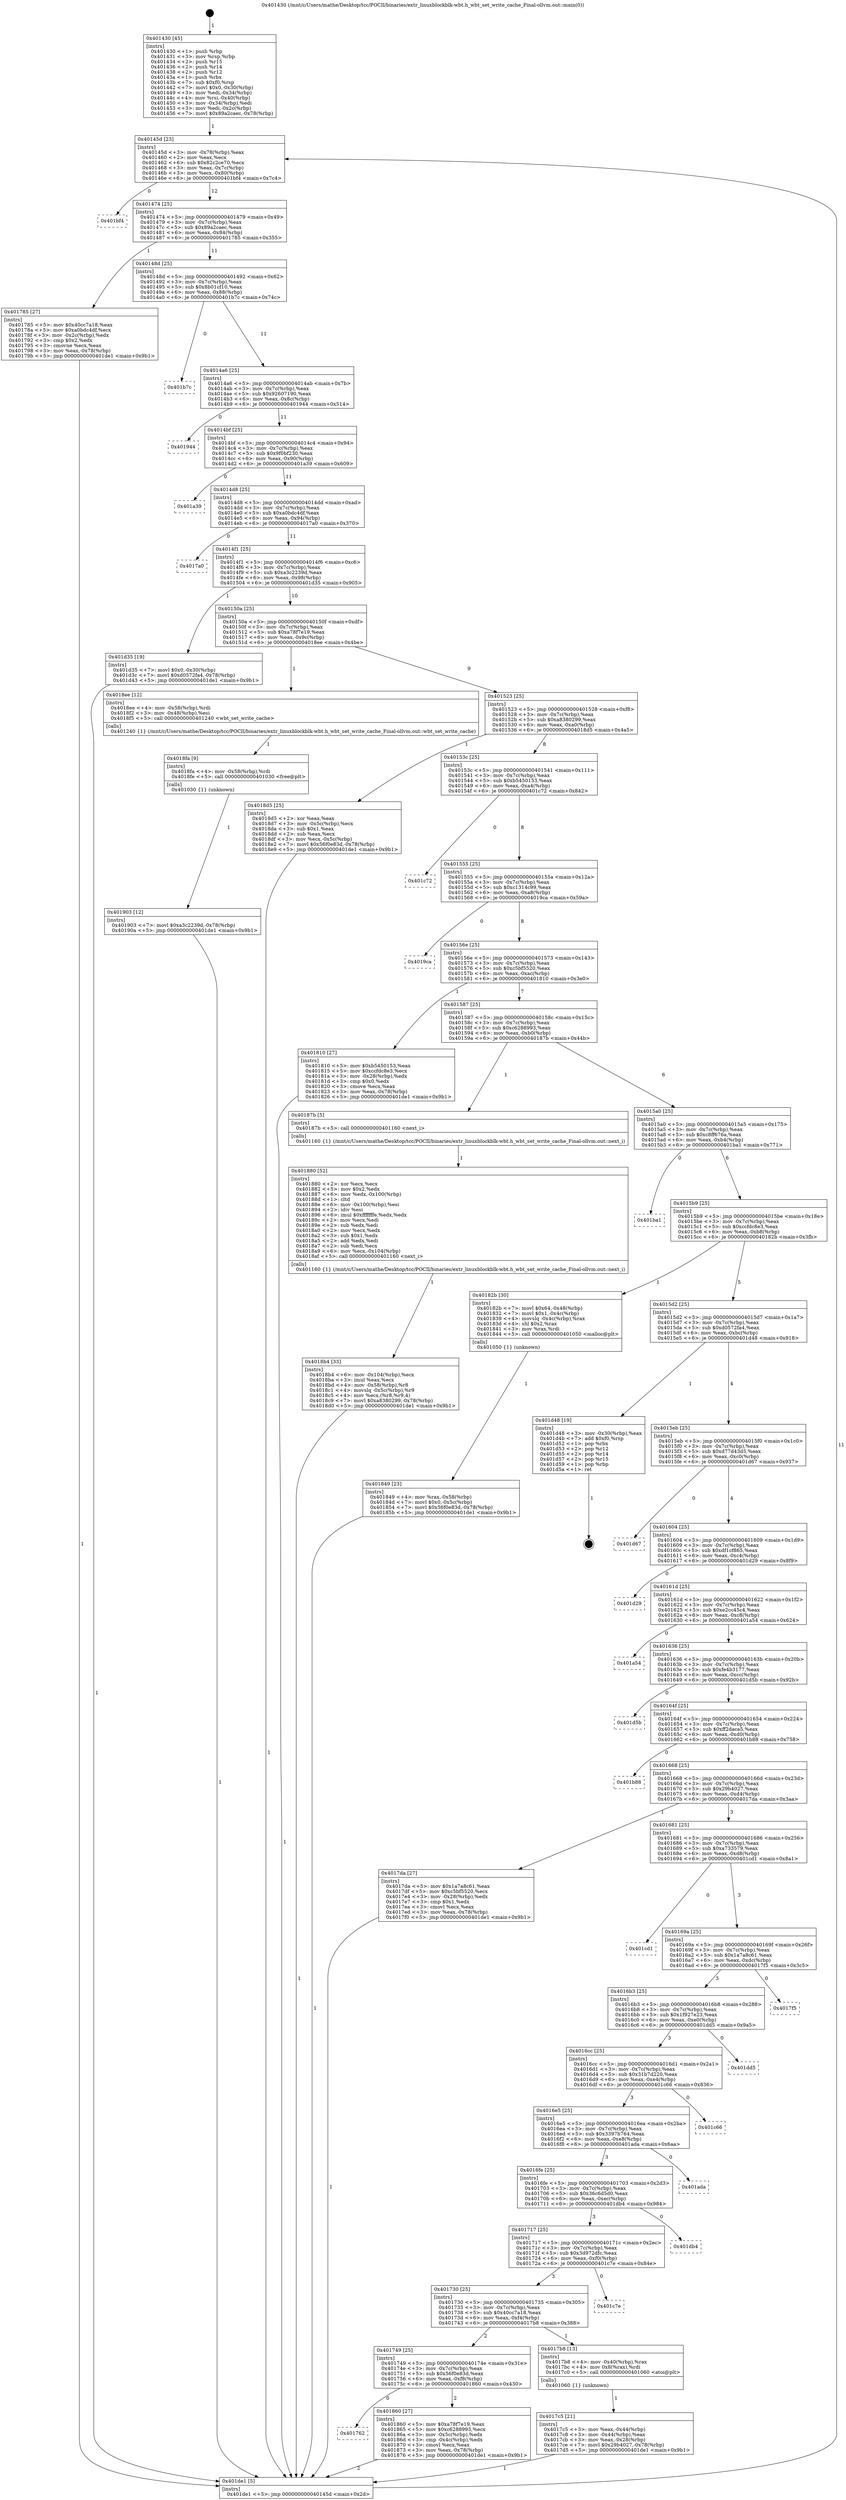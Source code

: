 digraph "0x401430" {
  label = "0x401430 (/mnt/c/Users/mathe/Desktop/tcc/POCII/binaries/extr_linuxblockblk-wbt.h_wbt_set_write_cache_Final-ollvm.out::main(0))"
  labelloc = "t"
  node[shape=record]

  Entry [label="",width=0.3,height=0.3,shape=circle,fillcolor=black,style=filled]
  "0x40145d" [label="{
     0x40145d [23]\l
     | [instrs]\l
     &nbsp;&nbsp;0x40145d \<+3\>: mov -0x78(%rbp),%eax\l
     &nbsp;&nbsp;0x401460 \<+2\>: mov %eax,%ecx\l
     &nbsp;&nbsp;0x401462 \<+6\>: sub $0x82c2ce70,%ecx\l
     &nbsp;&nbsp;0x401468 \<+3\>: mov %eax,-0x7c(%rbp)\l
     &nbsp;&nbsp;0x40146b \<+3\>: mov %ecx,-0x80(%rbp)\l
     &nbsp;&nbsp;0x40146e \<+6\>: je 0000000000401bf4 \<main+0x7c4\>\l
  }"]
  "0x401bf4" [label="{
     0x401bf4\l
  }", style=dashed]
  "0x401474" [label="{
     0x401474 [25]\l
     | [instrs]\l
     &nbsp;&nbsp;0x401474 \<+5\>: jmp 0000000000401479 \<main+0x49\>\l
     &nbsp;&nbsp;0x401479 \<+3\>: mov -0x7c(%rbp),%eax\l
     &nbsp;&nbsp;0x40147c \<+5\>: sub $0x89a2caec,%eax\l
     &nbsp;&nbsp;0x401481 \<+6\>: mov %eax,-0x84(%rbp)\l
     &nbsp;&nbsp;0x401487 \<+6\>: je 0000000000401785 \<main+0x355\>\l
  }"]
  Exit [label="",width=0.3,height=0.3,shape=circle,fillcolor=black,style=filled,peripheries=2]
  "0x401785" [label="{
     0x401785 [27]\l
     | [instrs]\l
     &nbsp;&nbsp;0x401785 \<+5\>: mov $0x40cc7a18,%eax\l
     &nbsp;&nbsp;0x40178a \<+5\>: mov $0xa0bdc4df,%ecx\l
     &nbsp;&nbsp;0x40178f \<+3\>: mov -0x2c(%rbp),%edx\l
     &nbsp;&nbsp;0x401792 \<+3\>: cmp $0x2,%edx\l
     &nbsp;&nbsp;0x401795 \<+3\>: cmovne %ecx,%eax\l
     &nbsp;&nbsp;0x401798 \<+3\>: mov %eax,-0x78(%rbp)\l
     &nbsp;&nbsp;0x40179b \<+5\>: jmp 0000000000401de1 \<main+0x9b1\>\l
  }"]
  "0x40148d" [label="{
     0x40148d [25]\l
     | [instrs]\l
     &nbsp;&nbsp;0x40148d \<+5\>: jmp 0000000000401492 \<main+0x62\>\l
     &nbsp;&nbsp;0x401492 \<+3\>: mov -0x7c(%rbp),%eax\l
     &nbsp;&nbsp;0x401495 \<+5\>: sub $0x8b01cf10,%eax\l
     &nbsp;&nbsp;0x40149a \<+6\>: mov %eax,-0x88(%rbp)\l
     &nbsp;&nbsp;0x4014a0 \<+6\>: je 0000000000401b7c \<main+0x74c\>\l
  }"]
  "0x401de1" [label="{
     0x401de1 [5]\l
     | [instrs]\l
     &nbsp;&nbsp;0x401de1 \<+5\>: jmp 000000000040145d \<main+0x2d\>\l
  }"]
  "0x401430" [label="{
     0x401430 [45]\l
     | [instrs]\l
     &nbsp;&nbsp;0x401430 \<+1\>: push %rbp\l
     &nbsp;&nbsp;0x401431 \<+3\>: mov %rsp,%rbp\l
     &nbsp;&nbsp;0x401434 \<+2\>: push %r15\l
     &nbsp;&nbsp;0x401436 \<+2\>: push %r14\l
     &nbsp;&nbsp;0x401438 \<+2\>: push %r12\l
     &nbsp;&nbsp;0x40143a \<+1\>: push %rbx\l
     &nbsp;&nbsp;0x40143b \<+7\>: sub $0xf0,%rsp\l
     &nbsp;&nbsp;0x401442 \<+7\>: movl $0x0,-0x30(%rbp)\l
     &nbsp;&nbsp;0x401449 \<+3\>: mov %edi,-0x34(%rbp)\l
     &nbsp;&nbsp;0x40144c \<+4\>: mov %rsi,-0x40(%rbp)\l
     &nbsp;&nbsp;0x401450 \<+3\>: mov -0x34(%rbp),%edi\l
     &nbsp;&nbsp;0x401453 \<+3\>: mov %edi,-0x2c(%rbp)\l
     &nbsp;&nbsp;0x401456 \<+7\>: movl $0x89a2caec,-0x78(%rbp)\l
  }"]
  "0x401903" [label="{
     0x401903 [12]\l
     | [instrs]\l
     &nbsp;&nbsp;0x401903 \<+7\>: movl $0xa3c2239d,-0x78(%rbp)\l
     &nbsp;&nbsp;0x40190a \<+5\>: jmp 0000000000401de1 \<main+0x9b1\>\l
  }"]
  "0x401b7c" [label="{
     0x401b7c\l
  }", style=dashed]
  "0x4014a6" [label="{
     0x4014a6 [25]\l
     | [instrs]\l
     &nbsp;&nbsp;0x4014a6 \<+5\>: jmp 00000000004014ab \<main+0x7b\>\l
     &nbsp;&nbsp;0x4014ab \<+3\>: mov -0x7c(%rbp),%eax\l
     &nbsp;&nbsp;0x4014ae \<+5\>: sub $0x92607190,%eax\l
     &nbsp;&nbsp;0x4014b3 \<+6\>: mov %eax,-0x8c(%rbp)\l
     &nbsp;&nbsp;0x4014b9 \<+6\>: je 0000000000401944 \<main+0x514\>\l
  }"]
  "0x4018fa" [label="{
     0x4018fa [9]\l
     | [instrs]\l
     &nbsp;&nbsp;0x4018fa \<+4\>: mov -0x58(%rbp),%rdi\l
     &nbsp;&nbsp;0x4018fe \<+5\>: call 0000000000401030 \<free@plt\>\l
     | [calls]\l
     &nbsp;&nbsp;0x401030 \{1\} (unknown)\l
  }"]
  "0x401944" [label="{
     0x401944\l
  }", style=dashed]
  "0x4014bf" [label="{
     0x4014bf [25]\l
     | [instrs]\l
     &nbsp;&nbsp;0x4014bf \<+5\>: jmp 00000000004014c4 \<main+0x94\>\l
     &nbsp;&nbsp;0x4014c4 \<+3\>: mov -0x7c(%rbp),%eax\l
     &nbsp;&nbsp;0x4014c7 \<+5\>: sub $0x9f0bf230,%eax\l
     &nbsp;&nbsp;0x4014cc \<+6\>: mov %eax,-0x90(%rbp)\l
     &nbsp;&nbsp;0x4014d2 \<+6\>: je 0000000000401a39 \<main+0x609\>\l
  }"]
  "0x4018b4" [label="{
     0x4018b4 [33]\l
     | [instrs]\l
     &nbsp;&nbsp;0x4018b4 \<+6\>: mov -0x104(%rbp),%ecx\l
     &nbsp;&nbsp;0x4018ba \<+3\>: imul %eax,%ecx\l
     &nbsp;&nbsp;0x4018bd \<+4\>: mov -0x58(%rbp),%r8\l
     &nbsp;&nbsp;0x4018c1 \<+4\>: movslq -0x5c(%rbp),%r9\l
     &nbsp;&nbsp;0x4018c5 \<+4\>: mov %ecx,(%r8,%r9,4)\l
     &nbsp;&nbsp;0x4018c9 \<+7\>: movl $0xa8380299,-0x78(%rbp)\l
     &nbsp;&nbsp;0x4018d0 \<+5\>: jmp 0000000000401de1 \<main+0x9b1\>\l
  }"]
  "0x401a39" [label="{
     0x401a39\l
  }", style=dashed]
  "0x4014d8" [label="{
     0x4014d8 [25]\l
     | [instrs]\l
     &nbsp;&nbsp;0x4014d8 \<+5\>: jmp 00000000004014dd \<main+0xad\>\l
     &nbsp;&nbsp;0x4014dd \<+3\>: mov -0x7c(%rbp),%eax\l
     &nbsp;&nbsp;0x4014e0 \<+5\>: sub $0xa0bdc4df,%eax\l
     &nbsp;&nbsp;0x4014e5 \<+6\>: mov %eax,-0x94(%rbp)\l
     &nbsp;&nbsp;0x4014eb \<+6\>: je 00000000004017a0 \<main+0x370\>\l
  }"]
  "0x401880" [label="{
     0x401880 [52]\l
     | [instrs]\l
     &nbsp;&nbsp;0x401880 \<+2\>: xor %ecx,%ecx\l
     &nbsp;&nbsp;0x401882 \<+5\>: mov $0x2,%edx\l
     &nbsp;&nbsp;0x401887 \<+6\>: mov %edx,-0x100(%rbp)\l
     &nbsp;&nbsp;0x40188d \<+1\>: cltd\l
     &nbsp;&nbsp;0x40188e \<+6\>: mov -0x100(%rbp),%esi\l
     &nbsp;&nbsp;0x401894 \<+2\>: idiv %esi\l
     &nbsp;&nbsp;0x401896 \<+6\>: imul $0xfffffffe,%edx,%edx\l
     &nbsp;&nbsp;0x40189c \<+2\>: mov %ecx,%edi\l
     &nbsp;&nbsp;0x40189e \<+2\>: sub %edx,%edi\l
     &nbsp;&nbsp;0x4018a0 \<+2\>: mov %ecx,%edx\l
     &nbsp;&nbsp;0x4018a2 \<+3\>: sub $0x1,%edx\l
     &nbsp;&nbsp;0x4018a5 \<+2\>: add %edx,%edi\l
     &nbsp;&nbsp;0x4018a7 \<+2\>: sub %edi,%ecx\l
     &nbsp;&nbsp;0x4018a9 \<+6\>: mov %ecx,-0x104(%rbp)\l
     &nbsp;&nbsp;0x4018af \<+5\>: call 0000000000401160 \<next_i\>\l
     | [calls]\l
     &nbsp;&nbsp;0x401160 \{1\} (/mnt/c/Users/mathe/Desktop/tcc/POCII/binaries/extr_linuxblockblk-wbt.h_wbt_set_write_cache_Final-ollvm.out::next_i)\l
  }"]
  "0x4017a0" [label="{
     0x4017a0\l
  }", style=dashed]
  "0x4014f1" [label="{
     0x4014f1 [25]\l
     | [instrs]\l
     &nbsp;&nbsp;0x4014f1 \<+5\>: jmp 00000000004014f6 \<main+0xc6\>\l
     &nbsp;&nbsp;0x4014f6 \<+3\>: mov -0x7c(%rbp),%eax\l
     &nbsp;&nbsp;0x4014f9 \<+5\>: sub $0xa3c2239d,%eax\l
     &nbsp;&nbsp;0x4014fe \<+6\>: mov %eax,-0x98(%rbp)\l
     &nbsp;&nbsp;0x401504 \<+6\>: je 0000000000401d35 \<main+0x905\>\l
  }"]
  "0x401762" [label="{
     0x401762\l
  }", style=dashed]
  "0x401d35" [label="{
     0x401d35 [19]\l
     | [instrs]\l
     &nbsp;&nbsp;0x401d35 \<+7\>: movl $0x0,-0x30(%rbp)\l
     &nbsp;&nbsp;0x401d3c \<+7\>: movl $0xd0572fa4,-0x78(%rbp)\l
     &nbsp;&nbsp;0x401d43 \<+5\>: jmp 0000000000401de1 \<main+0x9b1\>\l
  }"]
  "0x40150a" [label="{
     0x40150a [25]\l
     | [instrs]\l
     &nbsp;&nbsp;0x40150a \<+5\>: jmp 000000000040150f \<main+0xdf\>\l
     &nbsp;&nbsp;0x40150f \<+3\>: mov -0x7c(%rbp),%eax\l
     &nbsp;&nbsp;0x401512 \<+5\>: sub $0xa78f7e19,%eax\l
     &nbsp;&nbsp;0x401517 \<+6\>: mov %eax,-0x9c(%rbp)\l
     &nbsp;&nbsp;0x40151d \<+6\>: je 00000000004018ee \<main+0x4be\>\l
  }"]
  "0x401860" [label="{
     0x401860 [27]\l
     | [instrs]\l
     &nbsp;&nbsp;0x401860 \<+5\>: mov $0xa78f7e19,%eax\l
     &nbsp;&nbsp;0x401865 \<+5\>: mov $0xc6288993,%ecx\l
     &nbsp;&nbsp;0x40186a \<+3\>: mov -0x5c(%rbp),%edx\l
     &nbsp;&nbsp;0x40186d \<+3\>: cmp -0x4c(%rbp),%edx\l
     &nbsp;&nbsp;0x401870 \<+3\>: cmovl %ecx,%eax\l
     &nbsp;&nbsp;0x401873 \<+3\>: mov %eax,-0x78(%rbp)\l
     &nbsp;&nbsp;0x401876 \<+5\>: jmp 0000000000401de1 \<main+0x9b1\>\l
  }"]
  "0x4018ee" [label="{
     0x4018ee [12]\l
     | [instrs]\l
     &nbsp;&nbsp;0x4018ee \<+4\>: mov -0x58(%rbp),%rdi\l
     &nbsp;&nbsp;0x4018f2 \<+3\>: mov -0x48(%rbp),%esi\l
     &nbsp;&nbsp;0x4018f5 \<+5\>: call 0000000000401240 \<wbt_set_write_cache\>\l
     | [calls]\l
     &nbsp;&nbsp;0x401240 \{1\} (/mnt/c/Users/mathe/Desktop/tcc/POCII/binaries/extr_linuxblockblk-wbt.h_wbt_set_write_cache_Final-ollvm.out::wbt_set_write_cache)\l
  }"]
  "0x401523" [label="{
     0x401523 [25]\l
     | [instrs]\l
     &nbsp;&nbsp;0x401523 \<+5\>: jmp 0000000000401528 \<main+0xf8\>\l
     &nbsp;&nbsp;0x401528 \<+3\>: mov -0x7c(%rbp),%eax\l
     &nbsp;&nbsp;0x40152b \<+5\>: sub $0xa8380299,%eax\l
     &nbsp;&nbsp;0x401530 \<+6\>: mov %eax,-0xa0(%rbp)\l
     &nbsp;&nbsp;0x401536 \<+6\>: je 00000000004018d5 \<main+0x4a5\>\l
  }"]
  "0x401849" [label="{
     0x401849 [23]\l
     | [instrs]\l
     &nbsp;&nbsp;0x401849 \<+4\>: mov %rax,-0x58(%rbp)\l
     &nbsp;&nbsp;0x40184d \<+7\>: movl $0x0,-0x5c(%rbp)\l
     &nbsp;&nbsp;0x401854 \<+7\>: movl $0x56f0e83d,-0x78(%rbp)\l
     &nbsp;&nbsp;0x40185b \<+5\>: jmp 0000000000401de1 \<main+0x9b1\>\l
  }"]
  "0x4018d5" [label="{
     0x4018d5 [25]\l
     | [instrs]\l
     &nbsp;&nbsp;0x4018d5 \<+2\>: xor %eax,%eax\l
     &nbsp;&nbsp;0x4018d7 \<+3\>: mov -0x5c(%rbp),%ecx\l
     &nbsp;&nbsp;0x4018da \<+3\>: sub $0x1,%eax\l
     &nbsp;&nbsp;0x4018dd \<+2\>: sub %eax,%ecx\l
     &nbsp;&nbsp;0x4018df \<+3\>: mov %ecx,-0x5c(%rbp)\l
     &nbsp;&nbsp;0x4018e2 \<+7\>: movl $0x56f0e83d,-0x78(%rbp)\l
     &nbsp;&nbsp;0x4018e9 \<+5\>: jmp 0000000000401de1 \<main+0x9b1\>\l
  }"]
  "0x40153c" [label="{
     0x40153c [25]\l
     | [instrs]\l
     &nbsp;&nbsp;0x40153c \<+5\>: jmp 0000000000401541 \<main+0x111\>\l
     &nbsp;&nbsp;0x401541 \<+3\>: mov -0x7c(%rbp),%eax\l
     &nbsp;&nbsp;0x401544 \<+5\>: sub $0xb5450153,%eax\l
     &nbsp;&nbsp;0x401549 \<+6\>: mov %eax,-0xa4(%rbp)\l
     &nbsp;&nbsp;0x40154f \<+6\>: je 0000000000401c72 \<main+0x842\>\l
  }"]
  "0x4017c5" [label="{
     0x4017c5 [21]\l
     | [instrs]\l
     &nbsp;&nbsp;0x4017c5 \<+3\>: mov %eax,-0x44(%rbp)\l
     &nbsp;&nbsp;0x4017c8 \<+3\>: mov -0x44(%rbp),%eax\l
     &nbsp;&nbsp;0x4017cb \<+3\>: mov %eax,-0x28(%rbp)\l
     &nbsp;&nbsp;0x4017ce \<+7\>: movl $0x29b4027,-0x78(%rbp)\l
     &nbsp;&nbsp;0x4017d5 \<+5\>: jmp 0000000000401de1 \<main+0x9b1\>\l
  }"]
  "0x401c72" [label="{
     0x401c72\l
  }", style=dashed]
  "0x401555" [label="{
     0x401555 [25]\l
     | [instrs]\l
     &nbsp;&nbsp;0x401555 \<+5\>: jmp 000000000040155a \<main+0x12a\>\l
     &nbsp;&nbsp;0x40155a \<+3\>: mov -0x7c(%rbp),%eax\l
     &nbsp;&nbsp;0x40155d \<+5\>: sub $0xc1314c99,%eax\l
     &nbsp;&nbsp;0x401562 \<+6\>: mov %eax,-0xa8(%rbp)\l
     &nbsp;&nbsp;0x401568 \<+6\>: je 00000000004019ca \<main+0x59a\>\l
  }"]
  "0x401749" [label="{
     0x401749 [25]\l
     | [instrs]\l
     &nbsp;&nbsp;0x401749 \<+5\>: jmp 000000000040174e \<main+0x31e\>\l
     &nbsp;&nbsp;0x40174e \<+3\>: mov -0x7c(%rbp),%eax\l
     &nbsp;&nbsp;0x401751 \<+5\>: sub $0x56f0e83d,%eax\l
     &nbsp;&nbsp;0x401756 \<+6\>: mov %eax,-0xf8(%rbp)\l
     &nbsp;&nbsp;0x40175c \<+6\>: je 0000000000401860 \<main+0x430\>\l
  }"]
  "0x4019ca" [label="{
     0x4019ca\l
  }", style=dashed]
  "0x40156e" [label="{
     0x40156e [25]\l
     | [instrs]\l
     &nbsp;&nbsp;0x40156e \<+5\>: jmp 0000000000401573 \<main+0x143\>\l
     &nbsp;&nbsp;0x401573 \<+3\>: mov -0x7c(%rbp),%eax\l
     &nbsp;&nbsp;0x401576 \<+5\>: sub $0xc5bf5520,%eax\l
     &nbsp;&nbsp;0x40157b \<+6\>: mov %eax,-0xac(%rbp)\l
     &nbsp;&nbsp;0x401581 \<+6\>: je 0000000000401810 \<main+0x3e0\>\l
  }"]
  "0x4017b8" [label="{
     0x4017b8 [13]\l
     | [instrs]\l
     &nbsp;&nbsp;0x4017b8 \<+4\>: mov -0x40(%rbp),%rax\l
     &nbsp;&nbsp;0x4017bc \<+4\>: mov 0x8(%rax),%rdi\l
     &nbsp;&nbsp;0x4017c0 \<+5\>: call 0000000000401060 \<atoi@plt\>\l
     | [calls]\l
     &nbsp;&nbsp;0x401060 \{1\} (unknown)\l
  }"]
  "0x401810" [label="{
     0x401810 [27]\l
     | [instrs]\l
     &nbsp;&nbsp;0x401810 \<+5\>: mov $0xb5450153,%eax\l
     &nbsp;&nbsp;0x401815 \<+5\>: mov $0xccfdc8e3,%ecx\l
     &nbsp;&nbsp;0x40181a \<+3\>: mov -0x28(%rbp),%edx\l
     &nbsp;&nbsp;0x40181d \<+3\>: cmp $0x0,%edx\l
     &nbsp;&nbsp;0x401820 \<+3\>: cmove %ecx,%eax\l
     &nbsp;&nbsp;0x401823 \<+3\>: mov %eax,-0x78(%rbp)\l
     &nbsp;&nbsp;0x401826 \<+5\>: jmp 0000000000401de1 \<main+0x9b1\>\l
  }"]
  "0x401587" [label="{
     0x401587 [25]\l
     | [instrs]\l
     &nbsp;&nbsp;0x401587 \<+5\>: jmp 000000000040158c \<main+0x15c\>\l
     &nbsp;&nbsp;0x40158c \<+3\>: mov -0x7c(%rbp),%eax\l
     &nbsp;&nbsp;0x40158f \<+5\>: sub $0xc6288993,%eax\l
     &nbsp;&nbsp;0x401594 \<+6\>: mov %eax,-0xb0(%rbp)\l
     &nbsp;&nbsp;0x40159a \<+6\>: je 000000000040187b \<main+0x44b\>\l
  }"]
  "0x401730" [label="{
     0x401730 [25]\l
     | [instrs]\l
     &nbsp;&nbsp;0x401730 \<+5\>: jmp 0000000000401735 \<main+0x305\>\l
     &nbsp;&nbsp;0x401735 \<+3\>: mov -0x7c(%rbp),%eax\l
     &nbsp;&nbsp;0x401738 \<+5\>: sub $0x40cc7a18,%eax\l
     &nbsp;&nbsp;0x40173d \<+6\>: mov %eax,-0xf4(%rbp)\l
     &nbsp;&nbsp;0x401743 \<+6\>: je 00000000004017b8 \<main+0x388\>\l
  }"]
  "0x40187b" [label="{
     0x40187b [5]\l
     | [instrs]\l
     &nbsp;&nbsp;0x40187b \<+5\>: call 0000000000401160 \<next_i\>\l
     | [calls]\l
     &nbsp;&nbsp;0x401160 \{1\} (/mnt/c/Users/mathe/Desktop/tcc/POCII/binaries/extr_linuxblockblk-wbt.h_wbt_set_write_cache_Final-ollvm.out::next_i)\l
  }"]
  "0x4015a0" [label="{
     0x4015a0 [25]\l
     | [instrs]\l
     &nbsp;&nbsp;0x4015a0 \<+5\>: jmp 00000000004015a5 \<main+0x175\>\l
     &nbsp;&nbsp;0x4015a5 \<+3\>: mov -0x7c(%rbp),%eax\l
     &nbsp;&nbsp;0x4015a8 \<+5\>: sub $0xc8ff676a,%eax\l
     &nbsp;&nbsp;0x4015ad \<+6\>: mov %eax,-0xb4(%rbp)\l
     &nbsp;&nbsp;0x4015b3 \<+6\>: je 0000000000401ba1 \<main+0x771\>\l
  }"]
  "0x401c7e" [label="{
     0x401c7e\l
  }", style=dashed]
  "0x401ba1" [label="{
     0x401ba1\l
  }", style=dashed]
  "0x4015b9" [label="{
     0x4015b9 [25]\l
     | [instrs]\l
     &nbsp;&nbsp;0x4015b9 \<+5\>: jmp 00000000004015be \<main+0x18e\>\l
     &nbsp;&nbsp;0x4015be \<+3\>: mov -0x7c(%rbp),%eax\l
     &nbsp;&nbsp;0x4015c1 \<+5\>: sub $0xccfdc8e3,%eax\l
     &nbsp;&nbsp;0x4015c6 \<+6\>: mov %eax,-0xb8(%rbp)\l
     &nbsp;&nbsp;0x4015cc \<+6\>: je 000000000040182b \<main+0x3fb\>\l
  }"]
  "0x401717" [label="{
     0x401717 [25]\l
     | [instrs]\l
     &nbsp;&nbsp;0x401717 \<+5\>: jmp 000000000040171c \<main+0x2ec\>\l
     &nbsp;&nbsp;0x40171c \<+3\>: mov -0x7c(%rbp),%eax\l
     &nbsp;&nbsp;0x40171f \<+5\>: sub $0x3d972dfc,%eax\l
     &nbsp;&nbsp;0x401724 \<+6\>: mov %eax,-0xf0(%rbp)\l
     &nbsp;&nbsp;0x40172a \<+6\>: je 0000000000401c7e \<main+0x84e\>\l
  }"]
  "0x40182b" [label="{
     0x40182b [30]\l
     | [instrs]\l
     &nbsp;&nbsp;0x40182b \<+7\>: movl $0x64,-0x48(%rbp)\l
     &nbsp;&nbsp;0x401832 \<+7\>: movl $0x1,-0x4c(%rbp)\l
     &nbsp;&nbsp;0x401839 \<+4\>: movslq -0x4c(%rbp),%rax\l
     &nbsp;&nbsp;0x40183d \<+4\>: shl $0x2,%rax\l
     &nbsp;&nbsp;0x401841 \<+3\>: mov %rax,%rdi\l
     &nbsp;&nbsp;0x401844 \<+5\>: call 0000000000401050 \<malloc@plt\>\l
     | [calls]\l
     &nbsp;&nbsp;0x401050 \{1\} (unknown)\l
  }"]
  "0x4015d2" [label="{
     0x4015d2 [25]\l
     | [instrs]\l
     &nbsp;&nbsp;0x4015d2 \<+5\>: jmp 00000000004015d7 \<main+0x1a7\>\l
     &nbsp;&nbsp;0x4015d7 \<+3\>: mov -0x7c(%rbp),%eax\l
     &nbsp;&nbsp;0x4015da \<+5\>: sub $0xd0572fa4,%eax\l
     &nbsp;&nbsp;0x4015df \<+6\>: mov %eax,-0xbc(%rbp)\l
     &nbsp;&nbsp;0x4015e5 \<+6\>: je 0000000000401d48 \<main+0x918\>\l
  }"]
  "0x401db4" [label="{
     0x401db4\l
  }", style=dashed]
  "0x401d48" [label="{
     0x401d48 [19]\l
     | [instrs]\l
     &nbsp;&nbsp;0x401d48 \<+3\>: mov -0x30(%rbp),%eax\l
     &nbsp;&nbsp;0x401d4b \<+7\>: add $0xf0,%rsp\l
     &nbsp;&nbsp;0x401d52 \<+1\>: pop %rbx\l
     &nbsp;&nbsp;0x401d53 \<+2\>: pop %r12\l
     &nbsp;&nbsp;0x401d55 \<+2\>: pop %r14\l
     &nbsp;&nbsp;0x401d57 \<+2\>: pop %r15\l
     &nbsp;&nbsp;0x401d59 \<+1\>: pop %rbp\l
     &nbsp;&nbsp;0x401d5a \<+1\>: ret\l
  }"]
  "0x4015eb" [label="{
     0x4015eb [25]\l
     | [instrs]\l
     &nbsp;&nbsp;0x4015eb \<+5\>: jmp 00000000004015f0 \<main+0x1c0\>\l
     &nbsp;&nbsp;0x4015f0 \<+3\>: mov -0x7c(%rbp),%eax\l
     &nbsp;&nbsp;0x4015f3 \<+5\>: sub $0xd77d43d5,%eax\l
     &nbsp;&nbsp;0x4015f8 \<+6\>: mov %eax,-0xc0(%rbp)\l
     &nbsp;&nbsp;0x4015fe \<+6\>: je 0000000000401d67 \<main+0x937\>\l
  }"]
  "0x4016fe" [label="{
     0x4016fe [25]\l
     | [instrs]\l
     &nbsp;&nbsp;0x4016fe \<+5\>: jmp 0000000000401703 \<main+0x2d3\>\l
     &nbsp;&nbsp;0x401703 \<+3\>: mov -0x7c(%rbp),%eax\l
     &nbsp;&nbsp;0x401706 \<+5\>: sub $0x36c6d5d0,%eax\l
     &nbsp;&nbsp;0x40170b \<+6\>: mov %eax,-0xec(%rbp)\l
     &nbsp;&nbsp;0x401711 \<+6\>: je 0000000000401db4 \<main+0x984\>\l
  }"]
  "0x401d67" [label="{
     0x401d67\l
  }", style=dashed]
  "0x401604" [label="{
     0x401604 [25]\l
     | [instrs]\l
     &nbsp;&nbsp;0x401604 \<+5\>: jmp 0000000000401609 \<main+0x1d9\>\l
     &nbsp;&nbsp;0x401609 \<+3\>: mov -0x7c(%rbp),%eax\l
     &nbsp;&nbsp;0x40160c \<+5\>: sub $0xdf1cf865,%eax\l
     &nbsp;&nbsp;0x401611 \<+6\>: mov %eax,-0xc4(%rbp)\l
     &nbsp;&nbsp;0x401617 \<+6\>: je 0000000000401d29 \<main+0x8f9\>\l
  }"]
  "0x401ada" [label="{
     0x401ada\l
  }", style=dashed]
  "0x401d29" [label="{
     0x401d29\l
  }", style=dashed]
  "0x40161d" [label="{
     0x40161d [25]\l
     | [instrs]\l
     &nbsp;&nbsp;0x40161d \<+5\>: jmp 0000000000401622 \<main+0x1f2\>\l
     &nbsp;&nbsp;0x401622 \<+3\>: mov -0x7c(%rbp),%eax\l
     &nbsp;&nbsp;0x401625 \<+5\>: sub $0xe2cc45c4,%eax\l
     &nbsp;&nbsp;0x40162a \<+6\>: mov %eax,-0xc8(%rbp)\l
     &nbsp;&nbsp;0x401630 \<+6\>: je 0000000000401a54 \<main+0x624\>\l
  }"]
  "0x4016e5" [label="{
     0x4016e5 [25]\l
     | [instrs]\l
     &nbsp;&nbsp;0x4016e5 \<+5\>: jmp 00000000004016ea \<main+0x2ba\>\l
     &nbsp;&nbsp;0x4016ea \<+3\>: mov -0x7c(%rbp),%eax\l
     &nbsp;&nbsp;0x4016ed \<+5\>: sub $0x3397b764,%eax\l
     &nbsp;&nbsp;0x4016f2 \<+6\>: mov %eax,-0xe8(%rbp)\l
     &nbsp;&nbsp;0x4016f8 \<+6\>: je 0000000000401ada \<main+0x6aa\>\l
  }"]
  "0x401a54" [label="{
     0x401a54\l
  }", style=dashed]
  "0x401636" [label="{
     0x401636 [25]\l
     | [instrs]\l
     &nbsp;&nbsp;0x401636 \<+5\>: jmp 000000000040163b \<main+0x20b\>\l
     &nbsp;&nbsp;0x40163b \<+3\>: mov -0x7c(%rbp),%eax\l
     &nbsp;&nbsp;0x40163e \<+5\>: sub $0xfe4b3177,%eax\l
     &nbsp;&nbsp;0x401643 \<+6\>: mov %eax,-0xcc(%rbp)\l
     &nbsp;&nbsp;0x401649 \<+6\>: je 0000000000401d5b \<main+0x92b\>\l
  }"]
  "0x401c66" [label="{
     0x401c66\l
  }", style=dashed]
  "0x401d5b" [label="{
     0x401d5b\l
  }", style=dashed]
  "0x40164f" [label="{
     0x40164f [25]\l
     | [instrs]\l
     &nbsp;&nbsp;0x40164f \<+5\>: jmp 0000000000401654 \<main+0x224\>\l
     &nbsp;&nbsp;0x401654 \<+3\>: mov -0x7c(%rbp),%eax\l
     &nbsp;&nbsp;0x401657 \<+5\>: sub $0xff2daca5,%eax\l
     &nbsp;&nbsp;0x40165c \<+6\>: mov %eax,-0xd0(%rbp)\l
     &nbsp;&nbsp;0x401662 \<+6\>: je 0000000000401b88 \<main+0x758\>\l
  }"]
  "0x4016cc" [label="{
     0x4016cc [25]\l
     | [instrs]\l
     &nbsp;&nbsp;0x4016cc \<+5\>: jmp 00000000004016d1 \<main+0x2a1\>\l
     &nbsp;&nbsp;0x4016d1 \<+3\>: mov -0x7c(%rbp),%eax\l
     &nbsp;&nbsp;0x4016d4 \<+5\>: sub $0x31b7d220,%eax\l
     &nbsp;&nbsp;0x4016d9 \<+6\>: mov %eax,-0xe4(%rbp)\l
     &nbsp;&nbsp;0x4016df \<+6\>: je 0000000000401c66 \<main+0x836\>\l
  }"]
  "0x401b88" [label="{
     0x401b88\l
  }", style=dashed]
  "0x401668" [label="{
     0x401668 [25]\l
     | [instrs]\l
     &nbsp;&nbsp;0x401668 \<+5\>: jmp 000000000040166d \<main+0x23d\>\l
     &nbsp;&nbsp;0x40166d \<+3\>: mov -0x7c(%rbp),%eax\l
     &nbsp;&nbsp;0x401670 \<+5\>: sub $0x29b4027,%eax\l
     &nbsp;&nbsp;0x401675 \<+6\>: mov %eax,-0xd4(%rbp)\l
     &nbsp;&nbsp;0x40167b \<+6\>: je 00000000004017da \<main+0x3aa\>\l
  }"]
  "0x401dd5" [label="{
     0x401dd5\l
  }", style=dashed]
  "0x4017da" [label="{
     0x4017da [27]\l
     | [instrs]\l
     &nbsp;&nbsp;0x4017da \<+5\>: mov $0x1a7a8c61,%eax\l
     &nbsp;&nbsp;0x4017df \<+5\>: mov $0xc5bf5520,%ecx\l
     &nbsp;&nbsp;0x4017e4 \<+3\>: mov -0x28(%rbp),%edx\l
     &nbsp;&nbsp;0x4017e7 \<+3\>: cmp $0x1,%edx\l
     &nbsp;&nbsp;0x4017ea \<+3\>: cmovl %ecx,%eax\l
     &nbsp;&nbsp;0x4017ed \<+3\>: mov %eax,-0x78(%rbp)\l
     &nbsp;&nbsp;0x4017f0 \<+5\>: jmp 0000000000401de1 \<main+0x9b1\>\l
  }"]
  "0x401681" [label="{
     0x401681 [25]\l
     | [instrs]\l
     &nbsp;&nbsp;0x401681 \<+5\>: jmp 0000000000401686 \<main+0x256\>\l
     &nbsp;&nbsp;0x401686 \<+3\>: mov -0x7c(%rbp),%eax\l
     &nbsp;&nbsp;0x401689 \<+5\>: sub $0xa733579,%eax\l
     &nbsp;&nbsp;0x40168e \<+6\>: mov %eax,-0xd8(%rbp)\l
     &nbsp;&nbsp;0x401694 \<+6\>: je 0000000000401cd1 \<main+0x8a1\>\l
  }"]
  "0x4016b3" [label="{
     0x4016b3 [25]\l
     | [instrs]\l
     &nbsp;&nbsp;0x4016b3 \<+5\>: jmp 00000000004016b8 \<main+0x288\>\l
     &nbsp;&nbsp;0x4016b8 \<+3\>: mov -0x7c(%rbp),%eax\l
     &nbsp;&nbsp;0x4016bb \<+5\>: sub $0x1f927e23,%eax\l
     &nbsp;&nbsp;0x4016c0 \<+6\>: mov %eax,-0xe0(%rbp)\l
     &nbsp;&nbsp;0x4016c6 \<+6\>: je 0000000000401dd5 \<main+0x9a5\>\l
  }"]
  "0x401cd1" [label="{
     0x401cd1\l
  }", style=dashed]
  "0x40169a" [label="{
     0x40169a [25]\l
     | [instrs]\l
     &nbsp;&nbsp;0x40169a \<+5\>: jmp 000000000040169f \<main+0x26f\>\l
     &nbsp;&nbsp;0x40169f \<+3\>: mov -0x7c(%rbp),%eax\l
     &nbsp;&nbsp;0x4016a2 \<+5\>: sub $0x1a7a8c61,%eax\l
     &nbsp;&nbsp;0x4016a7 \<+6\>: mov %eax,-0xdc(%rbp)\l
     &nbsp;&nbsp;0x4016ad \<+6\>: je 00000000004017f5 \<main+0x3c5\>\l
  }"]
  "0x4017f5" [label="{
     0x4017f5\l
  }", style=dashed]
  Entry -> "0x401430" [label=" 1"]
  "0x40145d" -> "0x401bf4" [label=" 0"]
  "0x40145d" -> "0x401474" [label=" 12"]
  "0x401d48" -> Exit [label=" 1"]
  "0x401474" -> "0x401785" [label=" 1"]
  "0x401474" -> "0x40148d" [label=" 11"]
  "0x401785" -> "0x401de1" [label=" 1"]
  "0x401430" -> "0x40145d" [label=" 1"]
  "0x401de1" -> "0x40145d" [label=" 11"]
  "0x401d35" -> "0x401de1" [label=" 1"]
  "0x40148d" -> "0x401b7c" [label=" 0"]
  "0x40148d" -> "0x4014a6" [label=" 11"]
  "0x401903" -> "0x401de1" [label=" 1"]
  "0x4014a6" -> "0x401944" [label=" 0"]
  "0x4014a6" -> "0x4014bf" [label=" 11"]
  "0x4018fa" -> "0x401903" [label=" 1"]
  "0x4014bf" -> "0x401a39" [label=" 0"]
  "0x4014bf" -> "0x4014d8" [label=" 11"]
  "0x4018ee" -> "0x4018fa" [label=" 1"]
  "0x4014d8" -> "0x4017a0" [label=" 0"]
  "0x4014d8" -> "0x4014f1" [label=" 11"]
  "0x4018d5" -> "0x401de1" [label=" 1"]
  "0x4014f1" -> "0x401d35" [label=" 1"]
  "0x4014f1" -> "0x40150a" [label=" 10"]
  "0x4018b4" -> "0x401de1" [label=" 1"]
  "0x40150a" -> "0x4018ee" [label=" 1"]
  "0x40150a" -> "0x401523" [label=" 9"]
  "0x401880" -> "0x4018b4" [label=" 1"]
  "0x401523" -> "0x4018d5" [label=" 1"]
  "0x401523" -> "0x40153c" [label=" 8"]
  "0x401860" -> "0x401de1" [label=" 2"]
  "0x40153c" -> "0x401c72" [label=" 0"]
  "0x40153c" -> "0x401555" [label=" 8"]
  "0x401749" -> "0x401762" [label=" 0"]
  "0x401555" -> "0x4019ca" [label=" 0"]
  "0x401555" -> "0x40156e" [label=" 8"]
  "0x401749" -> "0x401860" [label=" 2"]
  "0x40156e" -> "0x401810" [label=" 1"]
  "0x40156e" -> "0x401587" [label=" 7"]
  "0x40187b" -> "0x401880" [label=" 1"]
  "0x401587" -> "0x40187b" [label=" 1"]
  "0x401587" -> "0x4015a0" [label=" 6"]
  "0x40182b" -> "0x401849" [label=" 1"]
  "0x4015a0" -> "0x401ba1" [label=" 0"]
  "0x4015a0" -> "0x4015b9" [label=" 6"]
  "0x401810" -> "0x401de1" [label=" 1"]
  "0x4015b9" -> "0x40182b" [label=" 1"]
  "0x4015b9" -> "0x4015d2" [label=" 5"]
  "0x4017c5" -> "0x401de1" [label=" 1"]
  "0x4015d2" -> "0x401d48" [label=" 1"]
  "0x4015d2" -> "0x4015eb" [label=" 4"]
  "0x4017b8" -> "0x4017c5" [label=" 1"]
  "0x4015eb" -> "0x401d67" [label=" 0"]
  "0x4015eb" -> "0x401604" [label=" 4"]
  "0x401730" -> "0x4017b8" [label=" 1"]
  "0x401604" -> "0x401d29" [label=" 0"]
  "0x401604" -> "0x40161d" [label=" 4"]
  "0x401849" -> "0x401de1" [label=" 1"]
  "0x40161d" -> "0x401a54" [label=" 0"]
  "0x40161d" -> "0x401636" [label=" 4"]
  "0x401717" -> "0x401c7e" [label=" 0"]
  "0x401636" -> "0x401d5b" [label=" 0"]
  "0x401636" -> "0x40164f" [label=" 4"]
  "0x4017da" -> "0x401de1" [label=" 1"]
  "0x40164f" -> "0x401b88" [label=" 0"]
  "0x40164f" -> "0x401668" [label=" 4"]
  "0x4016fe" -> "0x401db4" [label=" 0"]
  "0x401668" -> "0x4017da" [label=" 1"]
  "0x401668" -> "0x401681" [label=" 3"]
  "0x401730" -> "0x401749" [label=" 2"]
  "0x401681" -> "0x401cd1" [label=" 0"]
  "0x401681" -> "0x40169a" [label=" 3"]
  "0x4016e5" -> "0x401ada" [label=" 0"]
  "0x40169a" -> "0x4017f5" [label=" 0"]
  "0x40169a" -> "0x4016b3" [label=" 3"]
  "0x4016e5" -> "0x4016fe" [label=" 3"]
  "0x4016b3" -> "0x401dd5" [label=" 0"]
  "0x4016b3" -> "0x4016cc" [label=" 3"]
  "0x4016fe" -> "0x401717" [label=" 3"]
  "0x4016cc" -> "0x401c66" [label=" 0"]
  "0x4016cc" -> "0x4016e5" [label=" 3"]
  "0x401717" -> "0x401730" [label=" 3"]
}
